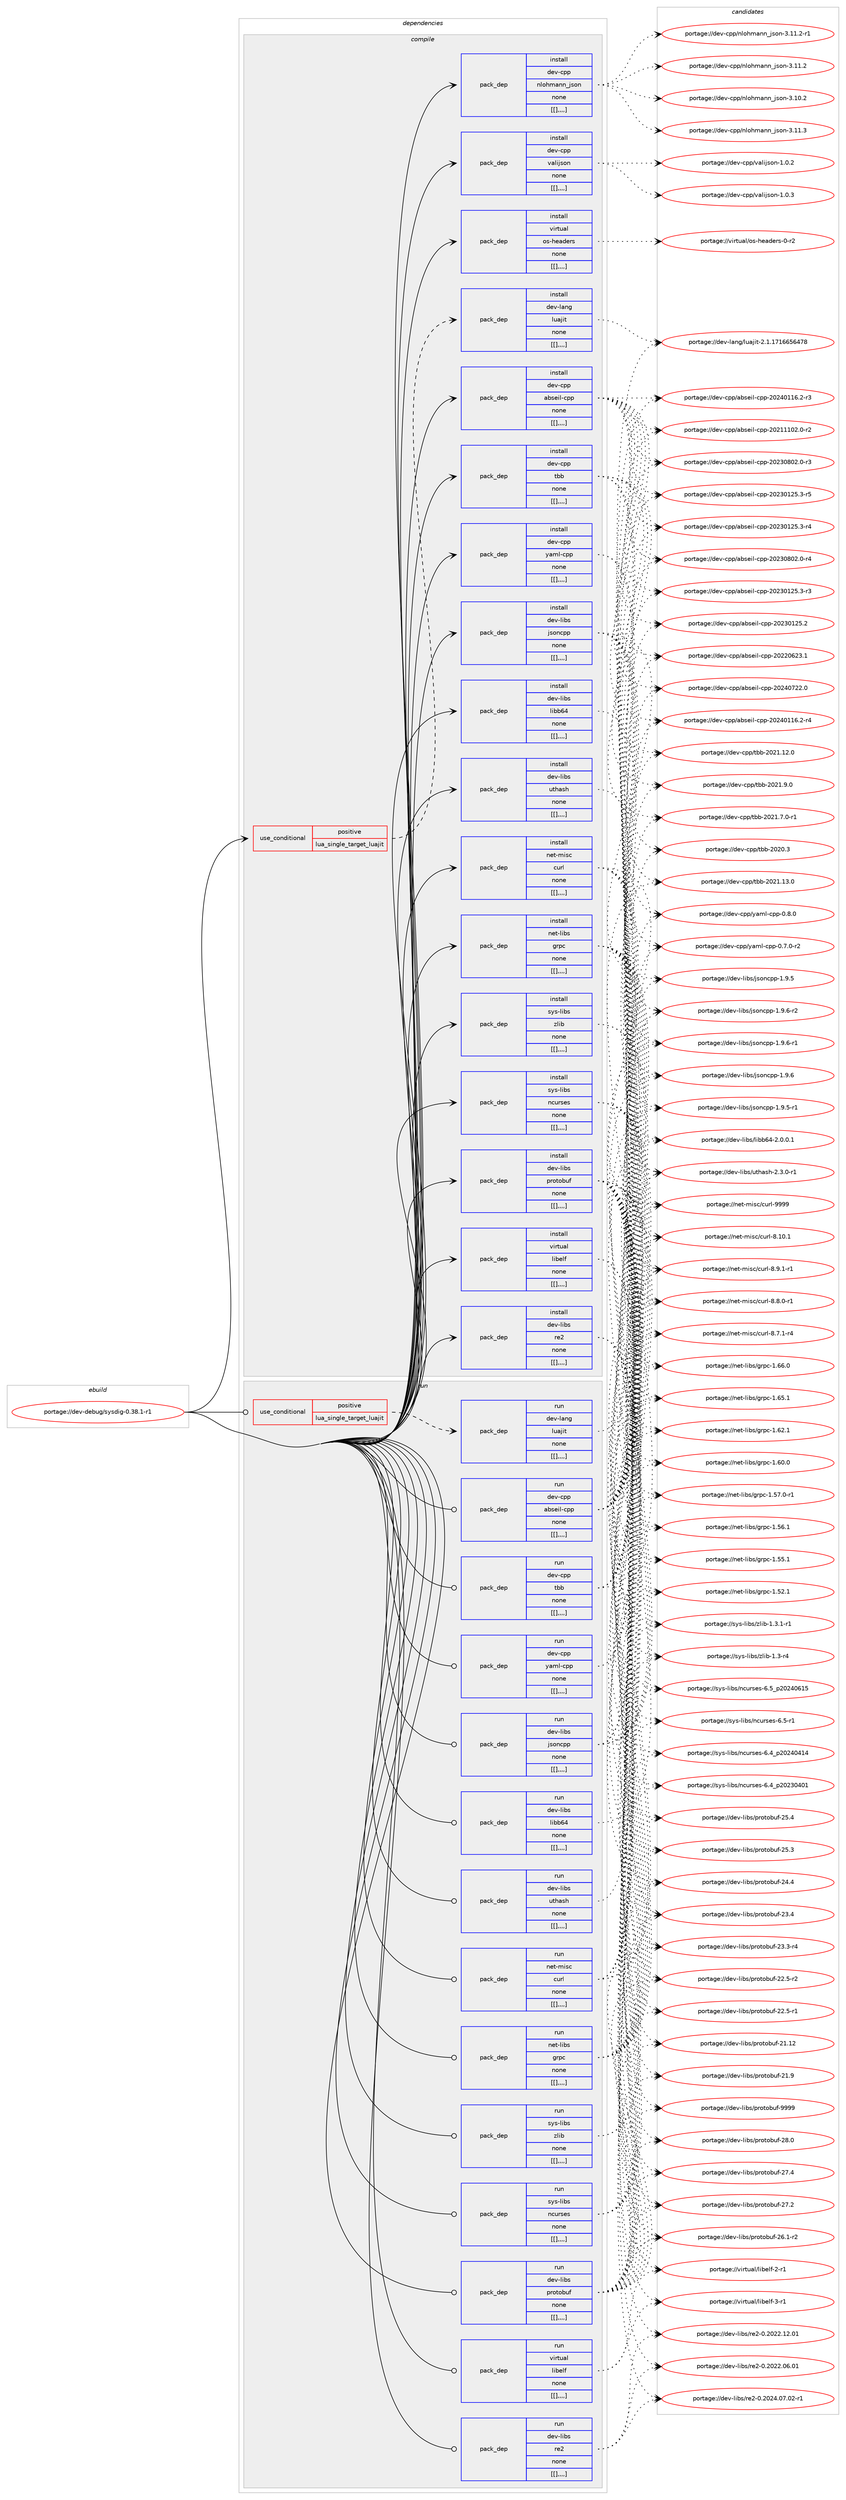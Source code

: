 digraph prolog {

# *************
# Graph options
# *************

newrank=true;
concentrate=true;
compound=true;
graph [rankdir=LR,fontname=Helvetica,fontsize=10,ranksep=1.5];#, ranksep=2.5, nodesep=0.2];
edge  [arrowhead=vee];
node  [fontname=Helvetica,fontsize=10];

# **********
# The ebuild
# **********

subgraph cluster_leftcol {
color=gray;
label=<<i>ebuild</i>>;
id [label="portage://dev-debug/sysdig-0.38.1-r1", color=red, width=4, href="../dev-debug/sysdig-0.38.1-r1.svg"];
}

# ****************
# The dependencies
# ****************

subgraph cluster_midcol {
color=gray;
label=<<i>dependencies</i>>;
subgraph cluster_compile {
fillcolor="#eeeeee";
style=filled;
label=<<i>compile</i>>;
subgraph cond20813 {
dependency76085 [label=<<TABLE BORDER="0" CELLBORDER="1" CELLSPACING="0" CELLPADDING="4"><TR><TD ROWSPAN="3" CELLPADDING="10">use_conditional</TD></TR><TR><TD>positive</TD></TR><TR><TD>lua_single_target_luajit</TD></TR></TABLE>>, shape=none, color=red];
subgraph pack54261 {
dependency76104 [label=<<TABLE BORDER="0" CELLBORDER="1" CELLSPACING="0" CELLPADDING="4" WIDTH="220"><TR><TD ROWSPAN="6" CELLPADDING="30">pack_dep</TD></TR><TR><TD WIDTH="110">install</TD></TR><TR><TD>dev-lang</TD></TR><TR><TD>luajit</TD></TR><TR><TD>none</TD></TR><TR><TD>[[],,,,]</TD></TR></TABLE>>, shape=none, color=blue];
}
dependency76085:e -> dependency76104:w [weight=20,style="dashed",arrowhead="vee"];
}
id:e -> dependency76085:w [weight=20,style="solid",arrowhead="vee"];
subgraph pack54290 {
dependency76146 [label=<<TABLE BORDER="0" CELLBORDER="1" CELLSPACING="0" CELLPADDING="4" WIDTH="220"><TR><TD ROWSPAN="6" CELLPADDING="30">pack_dep</TD></TR><TR><TD WIDTH="110">install</TD></TR><TR><TD>dev-cpp</TD></TR><TR><TD>abseil-cpp</TD></TR><TR><TD>none</TD></TR><TR><TD>[[],,,,]</TD></TR></TABLE>>, shape=none, color=blue];
}
id:e -> dependency76146:w [weight=20,style="solid",arrowhead="vee"];
subgraph pack54305 {
dependency76168 [label=<<TABLE BORDER="0" CELLBORDER="1" CELLSPACING="0" CELLPADDING="4" WIDTH="220"><TR><TD ROWSPAN="6" CELLPADDING="30">pack_dep</TD></TR><TR><TD WIDTH="110">install</TD></TR><TR><TD>dev-cpp</TD></TR><TR><TD>nlohmann_json</TD></TR><TR><TD>none</TD></TR><TR><TD>[[],,,,]</TD></TR></TABLE>>, shape=none, color=blue];
}
id:e -> dependency76168:w [weight=20,style="solid",arrowhead="vee"];
subgraph pack54332 {
dependency76210 [label=<<TABLE BORDER="0" CELLBORDER="1" CELLSPACING="0" CELLPADDING="4" WIDTH="220"><TR><TD ROWSPAN="6" CELLPADDING="30">pack_dep</TD></TR><TR><TD WIDTH="110">install</TD></TR><TR><TD>dev-cpp</TD></TR><TR><TD>tbb</TD></TR><TR><TD>none</TD></TR><TR><TD>[[],,,,]</TD></TR></TABLE>>, shape=none, color=blue];
}
id:e -> dependency76210:w [weight=20,style="solid",arrowhead="vee"];
subgraph pack54334 {
dependency76226 [label=<<TABLE BORDER="0" CELLBORDER="1" CELLSPACING="0" CELLPADDING="4" WIDTH="220"><TR><TD ROWSPAN="6" CELLPADDING="30">pack_dep</TD></TR><TR><TD WIDTH="110">install</TD></TR><TR><TD>dev-cpp</TD></TR><TR><TD>valijson</TD></TR><TR><TD>none</TD></TR><TR><TD>[[],,,,]</TD></TR></TABLE>>, shape=none, color=blue];
}
id:e -> dependency76226:w [weight=20,style="solid",arrowhead="vee"];
subgraph pack54343 {
dependency76263 [label=<<TABLE BORDER="0" CELLBORDER="1" CELLSPACING="0" CELLPADDING="4" WIDTH="220"><TR><TD ROWSPAN="6" CELLPADDING="30">pack_dep</TD></TR><TR><TD WIDTH="110">install</TD></TR><TR><TD>dev-cpp</TD></TR><TR><TD>yaml-cpp</TD></TR><TR><TD>none</TD></TR><TR><TD>[[],,,,]</TD></TR></TABLE>>, shape=none, color=blue];
}
id:e -> dependency76263:w [weight=20,style="solid",arrowhead="vee"];
subgraph pack54392 {
dependency76339 [label=<<TABLE BORDER="0" CELLBORDER="1" CELLSPACING="0" CELLPADDING="4" WIDTH="220"><TR><TD ROWSPAN="6" CELLPADDING="30">pack_dep</TD></TR><TR><TD WIDTH="110">install</TD></TR><TR><TD>dev-libs</TD></TR><TR><TD>jsoncpp</TD></TR><TR><TD>none</TD></TR><TR><TD>[[],,,,]</TD></TR></TABLE>>, shape=none, color=blue];
}
id:e -> dependency76339:w [weight=20,style="solid",arrowhead="vee"];
subgraph pack54447 {
dependency76396 [label=<<TABLE BORDER="0" CELLBORDER="1" CELLSPACING="0" CELLPADDING="4" WIDTH="220"><TR><TD ROWSPAN="6" CELLPADDING="30">pack_dep</TD></TR><TR><TD WIDTH="110">install</TD></TR><TR><TD>dev-libs</TD></TR><TR><TD>libb64</TD></TR><TR><TD>none</TD></TR><TR><TD>[[],,,,]</TD></TR></TABLE>>, shape=none, color=blue];
}
id:e -> dependency76396:w [weight=20,style="solid",arrowhead="vee"];
subgraph pack54474 {
dependency76460 [label=<<TABLE BORDER="0" CELLBORDER="1" CELLSPACING="0" CELLPADDING="4" WIDTH="220"><TR><TD ROWSPAN="6" CELLPADDING="30">pack_dep</TD></TR><TR><TD WIDTH="110">install</TD></TR><TR><TD>dev-libs</TD></TR><TR><TD>protobuf</TD></TR><TR><TD>none</TD></TR><TR><TD>[[],,,,]</TD></TR></TABLE>>, shape=none, color=blue];
}
id:e -> dependency76460:w [weight=20,style="solid",arrowhead="vee"];
subgraph pack54501 {
dependency76507 [label=<<TABLE BORDER="0" CELLBORDER="1" CELLSPACING="0" CELLPADDING="4" WIDTH="220"><TR><TD ROWSPAN="6" CELLPADDING="30">pack_dep</TD></TR><TR><TD WIDTH="110">install</TD></TR><TR><TD>dev-libs</TD></TR><TR><TD>re2</TD></TR><TR><TD>none</TD></TR><TR><TD>[[],,,,]</TD></TR></TABLE>>, shape=none, color=blue];
}
id:e -> dependency76507:w [weight=20,style="solid",arrowhead="vee"];
subgraph pack54521 {
dependency76571 [label=<<TABLE BORDER="0" CELLBORDER="1" CELLSPACING="0" CELLPADDING="4" WIDTH="220"><TR><TD ROWSPAN="6" CELLPADDING="30">pack_dep</TD></TR><TR><TD WIDTH="110">install</TD></TR><TR><TD>dev-libs</TD></TR><TR><TD>uthash</TD></TR><TR><TD>none</TD></TR><TR><TD>[[],,,,]</TD></TR></TABLE>>, shape=none, color=blue];
}
id:e -> dependency76571:w [weight=20,style="solid",arrowhead="vee"];
subgraph pack54556 {
dependency76590 [label=<<TABLE BORDER="0" CELLBORDER="1" CELLSPACING="0" CELLPADDING="4" WIDTH="220"><TR><TD ROWSPAN="6" CELLPADDING="30">pack_dep</TD></TR><TR><TD WIDTH="110">install</TD></TR><TR><TD>net-libs</TD></TR><TR><TD>grpc</TD></TR><TR><TD>none</TD></TR><TR><TD>[[],,,,]</TD></TR></TABLE>>, shape=none, color=blue];
}
id:e -> dependency76590:w [weight=20,style="solid",arrowhead="vee"];
subgraph pack54610 {
dependency76719 [label=<<TABLE BORDER="0" CELLBORDER="1" CELLSPACING="0" CELLPADDING="4" WIDTH="220"><TR><TD ROWSPAN="6" CELLPADDING="30">pack_dep</TD></TR><TR><TD WIDTH="110">install</TD></TR><TR><TD>net-misc</TD></TR><TR><TD>curl</TD></TR><TR><TD>none</TD></TR><TR><TD>[[],,,,]</TD></TR></TABLE>>, shape=none, color=blue];
}
id:e -> dependency76719:w [weight=20,style="solid",arrowhead="vee"];
subgraph pack54657 {
dependency76741 [label=<<TABLE BORDER="0" CELLBORDER="1" CELLSPACING="0" CELLPADDING="4" WIDTH="220"><TR><TD ROWSPAN="6" CELLPADDING="30">pack_dep</TD></TR><TR><TD WIDTH="110">install</TD></TR><TR><TD>sys-libs</TD></TR><TR><TD>ncurses</TD></TR><TR><TD>none</TD></TR><TR><TD>[[],,,,]</TD></TR></TABLE>>, shape=none, color=blue];
}
id:e -> dependency76741:w [weight=20,style="solid",arrowhead="vee"];
subgraph pack54686 {
dependency76763 [label=<<TABLE BORDER="0" CELLBORDER="1" CELLSPACING="0" CELLPADDING="4" WIDTH="220"><TR><TD ROWSPAN="6" CELLPADDING="30">pack_dep</TD></TR><TR><TD WIDTH="110">install</TD></TR><TR><TD>sys-libs</TD></TR><TR><TD>zlib</TD></TR><TR><TD>none</TD></TR><TR><TD>[[],,,,]</TD></TR></TABLE>>, shape=none, color=blue];
}
id:e -> dependency76763:w [weight=20,style="solid",arrowhead="vee"];
subgraph pack54687 {
dependency76782 [label=<<TABLE BORDER="0" CELLBORDER="1" CELLSPACING="0" CELLPADDING="4" WIDTH="220"><TR><TD ROWSPAN="6" CELLPADDING="30">pack_dep</TD></TR><TR><TD WIDTH="110">install</TD></TR><TR><TD>virtual</TD></TR><TR><TD>libelf</TD></TR><TR><TD>none</TD></TR><TR><TD>[[],,,,]</TD></TR></TABLE>>, shape=none, color=blue];
}
id:e -> dependency76782:w [weight=20,style="solid",arrowhead="vee"];
subgraph pack54707 {
dependency76828 [label=<<TABLE BORDER="0" CELLBORDER="1" CELLSPACING="0" CELLPADDING="4" WIDTH="220"><TR><TD ROWSPAN="6" CELLPADDING="30">pack_dep</TD></TR><TR><TD WIDTH="110">install</TD></TR><TR><TD>virtual</TD></TR><TR><TD>os-headers</TD></TR><TR><TD>none</TD></TR><TR><TD>[[],,,,]</TD></TR></TABLE>>, shape=none, color=blue];
}
id:e -> dependency76828:w [weight=20,style="solid",arrowhead="vee"];
}
subgraph cluster_compileandrun {
fillcolor="#eeeeee";
style=filled;
label=<<i>compile and run</i>>;
}
subgraph cluster_run {
fillcolor="#eeeeee";
style=filled;
label=<<i>run</i>>;
subgraph cond21092 {
dependency76887 [label=<<TABLE BORDER="0" CELLBORDER="1" CELLSPACING="0" CELLPADDING="4"><TR><TD ROWSPAN="3" CELLPADDING="10">use_conditional</TD></TR><TR><TD>positive</TD></TR><TR><TD>lua_single_target_luajit</TD></TR></TABLE>>, shape=none, color=red];
subgraph pack54813 {
dependency76947 [label=<<TABLE BORDER="0" CELLBORDER="1" CELLSPACING="0" CELLPADDING="4" WIDTH="220"><TR><TD ROWSPAN="6" CELLPADDING="30">pack_dep</TD></TR><TR><TD WIDTH="110">run</TD></TR><TR><TD>dev-lang</TD></TR><TR><TD>luajit</TD></TR><TR><TD>none</TD></TR><TR><TD>[[],,,,]</TD></TR></TABLE>>, shape=none, color=blue];
}
dependency76887:e -> dependency76947:w [weight=20,style="dashed",arrowhead="vee"];
}
id:e -> dependency76887:w [weight=20,style="solid",arrowhead="odot"];
subgraph pack54827 {
dependency76985 [label=<<TABLE BORDER="0" CELLBORDER="1" CELLSPACING="0" CELLPADDING="4" WIDTH="220"><TR><TD ROWSPAN="6" CELLPADDING="30">pack_dep</TD></TR><TR><TD WIDTH="110">run</TD></TR><TR><TD>dev-cpp</TD></TR><TR><TD>abseil-cpp</TD></TR><TR><TD>none</TD></TR><TR><TD>[[],,,,]</TD></TR></TABLE>>, shape=none, color=blue];
}
id:e -> dependency76985:w [weight=20,style="solid",arrowhead="odot"];
subgraph pack54855 {
dependency76990 [label=<<TABLE BORDER="0" CELLBORDER="1" CELLSPACING="0" CELLPADDING="4" WIDTH="220"><TR><TD ROWSPAN="6" CELLPADDING="30">pack_dep</TD></TR><TR><TD WIDTH="110">run</TD></TR><TR><TD>dev-cpp</TD></TR><TR><TD>tbb</TD></TR><TR><TD>none</TD></TR><TR><TD>[[],,,,]</TD></TR></TABLE>>, shape=none, color=blue];
}
id:e -> dependency76990:w [weight=20,style="solid",arrowhead="odot"];
subgraph pack54860 {
dependency76997 [label=<<TABLE BORDER="0" CELLBORDER="1" CELLSPACING="0" CELLPADDING="4" WIDTH="220"><TR><TD ROWSPAN="6" CELLPADDING="30">pack_dep</TD></TR><TR><TD WIDTH="110">run</TD></TR><TR><TD>dev-cpp</TD></TR><TR><TD>yaml-cpp</TD></TR><TR><TD>none</TD></TR><TR><TD>[[],,,,]</TD></TR></TABLE>>, shape=none, color=blue];
}
id:e -> dependency76997:w [weight=20,style="solid",arrowhead="odot"];
subgraph pack54863 {
dependency77065 [label=<<TABLE BORDER="0" CELLBORDER="1" CELLSPACING="0" CELLPADDING="4" WIDTH="220"><TR><TD ROWSPAN="6" CELLPADDING="30">pack_dep</TD></TR><TR><TD WIDTH="110">run</TD></TR><TR><TD>dev-libs</TD></TR><TR><TD>jsoncpp</TD></TR><TR><TD>none</TD></TR><TR><TD>[[],,,,]</TD></TR></TABLE>>, shape=none, color=blue];
}
id:e -> dependency77065:w [weight=20,style="solid",arrowhead="odot"];
subgraph pack54910 {
dependency77069 [label=<<TABLE BORDER="0" CELLBORDER="1" CELLSPACING="0" CELLPADDING="4" WIDTH="220"><TR><TD ROWSPAN="6" CELLPADDING="30">pack_dep</TD></TR><TR><TD WIDTH="110">run</TD></TR><TR><TD>dev-libs</TD></TR><TR><TD>libb64</TD></TR><TR><TD>none</TD></TR><TR><TD>[[],,,,]</TD></TR></TABLE>>, shape=none, color=blue];
}
id:e -> dependency77069:w [weight=20,style="solid",arrowhead="odot"];
subgraph pack54924 {
dependency77100 [label=<<TABLE BORDER="0" CELLBORDER="1" CELLSPACING="0" CELLPADDING="4" WIDTH="220"><TR><TD ROWSPAN="6" CELLPADDING="30">pack_dep</TD></TR><TR><TD WIDTH="110">run</TD></TR><TR><TD>dev-libs</TD></TR><TR><TD>protobuf</TD></TR><TR><TD>none</TD></TR><TR><TD>[[],,,,]</TD></TR></TABLE>>, shape=none, color=blue];
}
id:e -> dependency77100:w [weight=20,style="solid",arrowhead="odot"];
subgraph pack54935 {
dependency77134 [label=<<TABLE BORDER="0" CELLBORDER="1" CELLSPACING="0" CELLPADDING="4" WIDTH="220"><TR><TD ROWSPAN="6" CELLPADDING="30">pack_dep</TD></TR><TR><TD WIDTH="110">run</TD></TR><TR><TD>dev-libs</TD></TR><TR><TD>re2</TD></TR><TR><TD>none</TD></TR><TR><TD>[[],,,,]</TD></TR></TABLE>>, shape=none, color=blue];
}
id:e -> dependency77134:w [weight=20,style="solid",arrowhead="odot"];
subgraph pack54962 {
dependency77138 [label=<<TABLE BORDER="0" CELLBORDER="1" CELLSPACING="0" CELLPADDING="4" WIDTH="220"><TR><TD ROWSPAN="6" CELLPADDING="30">pack_dep</TD></TR><TR><TD WIDTH="110">run</TD></TR><TR><TD>dev-libs</TD></TR><TR><TD>uthash</TD></TR><TR><TD>none</TD></TR><TR><TD>[[],,,,]</TD></TR></TABLE>>, shape=none, color=blue];
}
id:e -> dependency77138:w [weight=20,style="solid",arrowhead="odot"];
subgraph pack55026 {
dependency77246 [label=<<TABLE BORDER="0" CELLBORDER="1" CELLSPACING="0" CELLPADDING="4" WIDTH="220"><TR><TD ROWSPAN="6" CELLPADDING="30">pack_dep</TD></TR><TR><TD WIDTH="110">run</TD></TR><TR><TD>net-libs</TD></TR><TR><TD>grpc</TD></TR><TR><TD>none</TD></TR><TR><TD>[[],,,,]</TD></TR></TABLE>>, shape=none, color=blue];
}
id:e -> dependency77246:w [weight=20,style="solid",arrowhead="odot"];
subgraph pack55046 {
dependency77260 [label=<<TABLE BORDER="0" CELLBORDER="1" CELLSPACING="0" CELLPADDING="4" WIDTH="220"><TR><TD ROWSPAN="6" CELLPADDING="30">pack_dep</TD></TR><TR><TD WIDTH="110">run</TD></TR><TR><TD>net-misc</TD></TR><TR><TD>curl</TD></TR><TR><TD>none</TD></TR><TR><TD>[[],,,,]</TD></TR></TABLE>>, shape=none, color=blue];
}
id:e -> dependency77260:w [weight=20,style="solid",arrowhead="odot"];
subgraph pack55079 {
dependency77305 [label=<<TABLE BORDER="0" CELLBORDER="1" CELLSPACING="0" CELLPADDING="4" WIDTH="220"><TR><TD ROWSPAN="6" CELLPADDING="30">pack_dep</TD></TR><TR><TD WIDTH="110">run</TD></TR><TR><TD>sys-libs</TD></TR><TR><TD>ncurses</TD></TR><TR><TD>none</TD></TR><TR><TD>[[],,,,]</TD></TR></TABLE>>, shape=none, color=blue];
}
id:e -> dependency77305:w [weight=20,style="solid",arrowhead="odot"];
subgraph pack55103 {
dependency77309 [label=<<TABLE BORDER="0" CELLBORDER="1" CELLSPACING="0" CELLPADDING="4" WIDTH="220"><TR><TD ROWSPAN="6" CELLPADDING="30">pack_dep</TD></TR><TR><TD WIDTH="110">run</TD></TR><TR><TD>sys-libs</TD></TR><TR><TD>zlib</TD></TR><TR><TD>none</TD></TR><TR><TD>[[],,,,]</TD></TR></TABLE>>, shape=none, color=blue];
}
id:e -> dependency77309:w [weight=20,style="solid",arrowhead="odot"];
subgraph pack55106 {
dependency77335 [label=<<TABLE BORDER="0" CELLBORDER="1" CELLSPACING="0" CELLPADDING="4" WIDTH="220"><TR><TD ROWSPAN="6" CELLPADDING="30">pack_dep</TD></TR><TR><TD WIDTH="110">run</TD></TR><TR><TD>virtual</TD></TR><TR><TD>libelf</TD></TR><TR><TD>none</TD></TR><TR><TD>[[],,,,]</TD></TR></TABLE>>, shape=none, color=blue];
}
id:e -> dependency77335:w [weight=20,style="solid",arrowhead="odot"];
}
}

# **************
# The candidates
# **************

subgraph cluster_choices {
rank=same;
color=gray;
label=<<i>candidates</i>>;

subgraph choice53559 {
color=black;
nodesep=1;
choice10010111845108971101034710811797106105116455046494649554954545354525556 [label="portage://dev-lang/luajit-2.1.1716656478", color=red, width=4,href="../dev-lang/luajit-2.1.1716656478.svg"];
dependency76104:e -> choice10010111845108971101034710811797106105116455046494649554954545354525556:w [style=dotted,weight="100"];
}
subgraph choice53576 {
color=black;
nodesep=1;
choice100101118459911211247979811510110510845991121124550485052485550504648 [label="portage://dev-cpp/abseil-cpp-20240722.0", color=red, width=4,href="../dev-cpp/abseil-cpp-20240722.0.svg"];
choice1001011184599112112479798115101105108459911211245504850524849495446504511452 [label="portage://dev-cpp/abseil-cpp-20240116.2-r4", color=red, width=4,href="../dev-cpp/abseil-cpp-20240116.2-r4.svg"];
choice1001011184599112112479798115101105108459911211245504850524849495446504511451 [label="portage://dev-cpp/abseil-cpp-20240116.2-r3", color=red, width=4,href="../dev-cpp/abseil-cpp-20240116.2-r3.svg"];
choice1001011184599112112479798115101105108459911211245504850514856485046484511452 [label="portage://dev-cpp/abseil-cpp-20230802.0-r4", color=red, width=4,href="../dev-cpp/abseil-cpp-20230802.0-r4.svg"];
choice1001011184599112112479798115101105108459911211245504850514856485046484511451 [label="portage://dev-cpp/abseil-cpp-20230802.0-r3", color=red, width=4,href="../dev-cpp/abseil-cpp-20230802.0-r3.svg"];
choice1001011184599112112479798115101105108459911211245504850514849505346514511453 [label="portage://dev-cpp/abseil-cpp-20230125.3-r5", color=red, width=4,href="../dev-cpp/abseil-cpp-20230125.3-r5.svg"];
choice1001011184599112112479798115101105108459911211245504850514849505346514511452 [label="portage://dev-cpp/abseil-cpp-20230125.3-r4", color=red, width=4,href="../dev-cpp/abseil-cpp-20230125.3-r4.svg"];
choice1001011184599112112479798115101105108459911211245504850514849505346514511451 [label="portage://dev-cpp/abseil-cpp-20230125.3-r3", color=red, width=4,href="../dev-cpp/abseil-cpp-20230125.3-r3.svg"];
choice100101118459911211247979811510110510845991121124550485051484950534650 [label="portage://dev-cpp/abseil-cpp-20230125.2", color=red, width=4,href="../dev-cpp/abseil-cpp-20230125.2.svg"];
choice100101118459911211247979811510110510845991121124550485050485450514649 [label="portage://dev-cpp/abseil-cpp-20220623.1", color=red, width=4,href="../dev-cpp/abseil-cpp-20220623.1.svg"];
choice1001011184599112112479798115101105108459911211245504850494949485046484511450 [label="portage://dev-cpp/abseil-cpp-20211102.0-r2", color=red, width=4,href="../dev-cpp/abseil-cpp-20211102.0-r2.svg"];
dependency76146:e -> choice100101118459911211247979811510110510845991121124550485052485550504648:w [style=dotted,weight="100"];
dependency76146:e -> choice1001011184599112112479798115101105108459911211245504850524849495446504511452:w [style=dotted,weight="100"];
dependency76146:e -> choice1001011184599112112479798115101105108459911211245504850524849495446504511451:w [style=dotted,weight="100"];
dependency76146:e -> choice1001011184599112112479798115101105108459911211245504850514856485046484511452:w [style=dotted,weight="100"];
dependency76146:e -> choice1001011184599112112479798115101105108459911211245504850514856485046484511451:w [style=dotted,weight="100"];
dependency76146:e -> choice1001011184599112112479798115101105108459911211245504850514849505346514511453:w [style=dotted,weight="100"];
dependency76146:e -> choice1001011184599112112479798115101105108459911211245504850514849505346514511452:w [style=dotted,weight="100"];
dependency76146:e -> choice1001011184599112112479798115101105108459911211245504850514849505346514511451:w [style=dotted,weight="100"];
dependency76146:e -> choice100101118459911211247979811510110510845991121124550485051484950534650:w [style=dotted,weight="100"];
dependency76146:e -> choice100101118459911211247979811510110510845991121124550485050485450514649:w [style=dotted,weight="100"];
dependency76146:e -> choice1001011184599112112479798115101105108459911211245504850494949485046484511450:w [style=dotted,weight="100"];
}
subgraph choice53591 {
color=black;
nodesep=1;
choice100101118459911211247110108111104109971101109510611511111045514649494651 [label="portage://dev-cpp/nlohmann_json-3.11.3", color=red, width=4,href="../dev-cpp/nlohmann_json-3.11.3.svg"];
choice1001011184599112112471101081111041099711011095106115111110455146494946504511449 [label="portage://dev-cpp/nlohmann_json-3.11.2-r1", color=red, width=4,href="../dev-cpp/nlohmann_json-3.11.2-r1.svg"];
choice100101118459911211247110108111104109971101109510611511111045514649494650 [label="portage://dev-cpp/nlohmann_json-3.11.2", color=red, width=4,href="../dev-cpp/nlohmann_json-3.11.2.svg"];
choice100101118459911211247110108111104109971101109510611511111045514649484650 [label="portage://dev-cpp/nlohmann_json-3.10.2", color=red, width=4,href="../dev-cpp/nlohmann_json-3.10.2.svg"];
dependency76168:e -> choice100101118459911211247110108111104109971101109510611511111045514649494651:w [style=dotted,weight="100"];
dependency76168:e -> choice1001011184599112112471101081111041099711011095106115111110455146494946504511449:w [style=dotted,weight="100"];
dependency76168:e -> choice100101118459911211247110108111104109971101109510611511111045514649494650:w [style=dotted,weight="100"];
dependency76168:e -> choice100101118459911211247110108111104109971101109510611511111045514649484650:w [style=dotted,weight="100"];
}
subgraph choice53617 {
color=black;
nodesep=1;
choice100101118459911211247116989845504850494649514648 [label="portage://dev-cpp/tbb-2021.13.0", color=red, width=4,href="../dev-cpp/tbb-2021.13.0.svg"];
choice100101118459911211247116989845504850494649504648 [label="portage://dev-cpp/tbb-2021.12.0", color=red, width=4,href="../dev-cpp/tbb-2021.12.0.svg"];
choice1001011184599112112471169898455048504946574648 [label="portage://dev-cpp/tbb-2021.9.0", color=red, width=4,href="../dev-cpp/tbb-2021.9.0.svg"];
choice10010111845991121124711698984550485049465546484511449 [label="portage://dev-cpp/tbb-2021.7.0-r1", color=red, width=4,href="../dev-cpp/tbb-2021.7.0-r1.svg"];
choice100101118459911211247116989845504850484651 [label="portage://dev-cpp/tbb-2020.3", color=red, width=4,href="../dev-cpp/tbb-2020.3.svg"];
dependency76210:e -> choice100101118459911211247116989845504850494649514648:w [style=dotted,weight="100"];
dependency76210:e -> choice100101118459911211247116989845504850494649504648:w [style=dotted,weight="100"];
dependency76210:e -> choice1001011184599112112471169898455048504946574648:w [style=dotted,weight="100"];
dependency76210:e -> choice10010111845991121124711698984550485049465546484511449:w [style=dotted,weight="100"];
dependency76210:e -> choice100101118459911211247116989845504850484651:w [style=dotted,weight="100"];
}
subgraph choice53650 {
color=black;
nodesep=1;
choice10010111845991121124711897108105106115111110454946484651 [label="portage://dev-cpp/valijson-1.0.3", color=red, width=4,href="../dev-cpp/valijson-1.0.3.svg"];
choice10010111845991121124711897108105106115111110454946484650 [label="portage://dev-cpp/valijson-1.0.2", color=red, width=4,href="../dev-cpp/valijson-1.0.2.svg"];
dependency76226:e -> choice10010111845991121124711897108105106115111110454946484651:w [style=dotted,weight="100"];
dependency76226:e -> choice10010111845991121124711897108105106115111110454946484650:w [style=dotted,weight="100"];
}
subgraph choice53728 {
color=black;
nodesep=1;
choice100101118459911211247121971091084599112112454846564648 [label="portage://dev-cpp/yaml-cpp-0.8.0", color=red, width=4,href="../dev-cpp/yaml-cpp-0.8.0.svg"];
choice1001011184599112112471219710910845991121124548465546484511450 [label="portage://dev-cpp/yaml-cpp-0.7.0-r2", color=red, width=4,href="../dev-cpp/yaml-cpp-0.7.0-r2.svg"];
dependency76263:e -> choice100101118459911211247121971091084599112112454846564648:w [style=dotted,weight="100"];
dependency76263:e -> choice1001011184599112112471219710910845991121124548465546484511450:w [style=dotted,weight="100"];
}
subgraph choice53731 {
color=black;
nodesep=1;
choice100101118451081059811547106115111110991121124549465746544511450 [label="portage://dev-libs/jsoncpp-1.9.6-r2", color=red, width=4,href="../dev-libs/jsoncpp-1.9.6-r2.svg"];
choice100101118451081059811547106115111110991121124549465746544511449 [label="portage://dev-libs/jsoncpp-1.9.6-r1", color=red, width=4,href="../dev-libs/jsoncpp-1.9.6-r1.svg"];
choice10010111845108105981154710611511111099112112454946574654 [label="portage://dev-libs/jsoncpp-1.9.6", color=red, width=4,href="../dev-libs/jsoncpp-1.9.6.svg"];
choice100101118451081059811547106115111110991121124549465746534511449 [label="portage://dev-libs/jsoncpp-1.9.5-r1", color=red, width=4,href="../dev-libs/jsoncpp-1.9.5-r1.svg"];
choice10010111845108105981154710611511111099112112454946574653 [label="portage://dev-libs/jsoncpp-1.9.5", color=red, width=4,href="../dev-libs/jsoncpp-1.9.5.svg"];
dependency76339:e -> choice100101118451081059811547106115111110991121124549465746544511450:w [style=dotted,weight="100"];
dependency76339:e -> choice100101118451081059811547106115111110991121124549465746544511449:w [style=dotted,weight="100"];
dependency76339:e -> choice10010111845108105981154710611511111099112112454946574654:w [style=dotted,weight="100"];
dependency76339:e -> choice100101118451081059811547106115111110991121124549465746534511449:w [style=dotted,weight="100"];
dependency76339:e -> choice10010111845108105981154710611511111099112112454946574653:w [style=dotted,weight="100"];
}
subgraph choice53763 {
color=black;
nodesep=1;
choice100101118451081059811547108105989854524550464846484649 [label="portage://dev-libs/libb64-2.0.0.1", color=red, width=4,href="../dev-libs/libb64-2.0.0.1.svg"];
dependency76396:e -> choice100101118451081059811547108105989854524550464846484649:w [style=dotted,weight="100"];
}
subgraph choice53830 {
color=black;
nodesep=1;
choice100101118451081059811547112114111116111981171024557575757 [label="portage://dev-libs/protobuf-9999", color=red, width=4,href="../dev-libs/protobuf-9999.svg"];
choice100101118451081059811547112114111116111981171024550564648 [label="portage://dev-libs/protobuf-28.0", color=red, width=4,href="../dev-libs/protobuf-28.0.svg"];
choice100101118451081059811547112114111116111981171024550554652 [label="portage://dev-libs/protobuf-27.4", color=red, width=4,href="../dev-libs/protobuf-27.4.svg"];
choice100101118451081059811547112114111116111981171024550554650 [label="portage://dev-libs/protobuf-27.2", color=red, width=4,href="../dev-libs/protobuf-27.2.svg"];
choice1001011184510810598115471121141111161119811710245505446494511450 [label="portage://dev-libs/protobuf-26.1-r2", color=red, width=4,href="../dev-libs/protobuf-26.1-r2.svg"];
choice100101118451081059811547112114111116111981171024550534652 [label="portage://dev-libs/protobuf-25.4", color=red, width=4,href="../dev-libs/protobuf-25.4.svg"];
choice100101118451081059811547112114111116111981171024550534651 [label="portage://dev-libs/protobuf-25.3", color=red, width=4,href="../dev-libs/protobuf-25.3.svg"];
choice100101118451081059811547112114111116111981171024550524652 [label="portage://dev-libs/protobuf-24.4", color=red, width=4,href="../dev-libs/protobuf-24.4.svg"];
choice100101118451081059811547112114111116111981171024550514652 [label="portage://dev-libs/protobuf-23.4", color=red, width=4,href="../dev-libs/protobuf-23.4.svg"];
choice1001011184510810598115471121141111161119811710245505146514511452 [label="portage://dev-libs/protobuf-23.3-r4", color=red, width=4,href="../dev-libs/protobuf-23.3-r4.svg"];
choice1001011184510810598115471121141111161119811710245505046534511450 [label="portage://dev-libs/protobuf-22.5-r2", color=red, width=4,href="../dev-libs/protobuf-22.5-r2.svg"];
choice1001011184510810598115471121141111161119811710245505046534511449 [label="portage://dev-libs/protobuf-22.5-r1", color=red, width=4,href="../dev-libs/protobuf-22.5-r1.svg"];
choice10010111845108105981154711211411111611198117102455049464950 [label="portage://dev-libs/protobuf-21.12", color=red, width=4,href="../dev-libs/protobuf-21.12.svg"];
choice100101118451081059811547112114111116111981171024550494657 [label="portage://dev-libs/protobuf-21.9", color=red, width=4,href="../dev-libs/protobuf-21.9.svg"];
dependency76460:e -> choice100101118451081059811547112114111116111981171024557575757:w [style=dotted,weight="100"];
dependency76460:e -> choice100101118451081059811547112114111116111981171024550564648:w [style=dotted,weight="100"];
dependency76460:e -> choice100101118451081059811547112114111116111981171024550554652:w [style=dotted,weight="100"];
dependency76460:e -> choice100101118451081059811547112114111116111981171024550554650:w [style=dotted,weight="100"];
dependency76460:e -> choice1001011184510810598115471121141111161119811710245505446494511450:w [style=dotted,weight="100"];
dependency76460:e -> choice100101118451081059811547112114111116111981171024550534652:w [style=dotted,weight="100"];
dependency76460:e -> choice100101118451081059811547112114111116111981171024550534651:w [style=dotted,weight="100"];
dependency76460:e -> choice100101118451081059811547112114111116111981171024550524652:w [style=dotted,weight="100"];
dependency76460:e -> choice100101118451081059811547112114111116111981171024550514652:w [style=dotted,weight="100"];
dependency76460:e -> choice1001011184510810598115471121141111161119811710245505146514511452:w [style=dotted,weight="100"];
dependency76460:e -> choice1001011184510810598115471121141111161119811710245505046534511450:w [style=dotted,weight="100"];
dependency76460:e -> choice1001011184510810598115471121141111161119811710245505046534511449:w [style=dotted,weight="100"];
dependency76460:e -> choice10010111845108105981154711211411111611198117102455049464950:w [style=dotted,weight="100"];
dependency76460:e -> choice100101118451081059811547112114111116111981171024550494657:w [style=dotted,weight="100"];
}
subgraph choice53849 {
color=black;
nodesep=1;
choice10010111845108105981154711410150454846504850524648554648504511449 [label="portage://dev-libs/re2-0.2024.07.02-r1", color=red, width=4,href="../dev-libs/re2-0.2024.07.02-r1.svg"];
choice1001011184510810598115471141015045484650485050464950464849 [label="portage://dev-libs/re2-0.2022.12.01", color=red, width=4,href="../dev-libs/re2-0.2022.12.01.svg"];
choice1001011184510810598115471141015045484650485050464854464849 [label="portage://dev-libs/re2-0.2022.06.01", color=red, width=4,href="../dev-libs/re2-0.2022.06.01.svg"];
dependency76507:e -> choice10010111845108105981154711410150454846504850524648554648504511449:w [style=dotted,weight="100"];
dependency76507:e -> choice1001011184510810598115471141015045484650485050464950464849:w [style=dotted,weight="100"];
dependency76507:e -> choice1001011184510810598115471141015045484650485050464854464849:w [style=dotted,weight="100"];
}
subgraph choice53861 {
color=black;
nodesep=1;
choice100101118451081059811547117116104971151044550465146484511449 [label="portage://dev-libs/uthash-2.3.0-r1", color=red, width=4,href="../dev-libs/uthash-2.3.0-r1.svg"];
dependency76571:e -> choice100101118451081059811547117116104971151044550465146484511449:w [style=dotted,weight="100"];
}
subgraph choice53865 {
color=black;
nodesep=1;
choice1101011164510810598115471031141129945494654544648 [label="portage://net-libs/grpc-1.66.0", color=red, width=4,href="../net-libs/grpc-1.66.0.svg"];
choice1101011164510810598115471031141129945494654534649 [label="portage://net-libs/grpc-1.65.1", color=red, width=4,href="../net-libs/grpc-1.65.1.svg"];
choice1101011164510810598115471031141129945494654504649 [label="portage://net-libs/grpc-1.62.1", color=red, width=4,href="../net-libs/grpc-1.62.1.svg"];
choice1101011164510810598115471031141129945494654484648 [label="portage://net-libs/grpc-1.60.0", color=red, width=4,href="../net-libs/grpc-1.60.0.svg"];
choice11010111645108105981154710311411299454946535546484511449 [label="portage://net-libs/grpc-1.57.0-r1", color=red, width=4,href="../net-libs/grpc-1.57.0-r1.svg"];
choice1101011164510810598115471031141129945494653544649 [label="portage://net-libs/grpc-1.56.1", color=red, width=4,href="../net-libs/grpc-1.56.1.svg"];
choice1101011164510810598115471031141129945494653534649 [label="portage://net-libs/grpc-1.55.1", color=red, width=4,href="../net-libs/grpc-1.55.1.svg"];
choice1101011164510810598115471031141129945494653504649 [label="portage://net-libs/grpc-1.52.1", color=red, width=4,href="../net-libs/grpc-1.52.1.svg"];
dependency76590:e -> choice1101011164510810598115471031141129945494654544648:w [style=dotted,weight="100"];
dependency76590:e -> choice1101011164510810598115471031141129945494654534649:w [style=dotted,weight="100"];
dependency76590:e -> choice1101011164510810598115471031141129945494654504649:w [style=dotted,weight="100"];
dependency76590:e -> choice1101011164510810598115471031141129945494654484648:w [style=dotted,weight="100"];
dependency76590:e -> choice11010111645108105981154710311411299454946535546484511449:w [style=dotted,weight="100"];
dependency76590:e -> choice1101011164510810598115471031141129945494653544649:w [style=dotted,weight="100"];
dependency76590:e -> choice1101011164510810598115471031141129945494653534649:w [style=dotted,weight="100"];
dependency76590:e -> choice1101011164510810598115471031141129945494653504649:w [style=dotted,weight="100"];
}
subgraph choice53905 {
color=black;
nodesep=1;
choice110101116451091051159947991171141084557575757 [label="portage://net-misc/curl-9999", color=red, width=4,href="../net-misc/curl-9999.svg"];
choice1101011164510910511599479911711410845564649484649 [label="portage://net-misc/curl-8.10.1", color=red, width=4,href="../net-misc/curl-8.10.1.svg"];
choice110101116451091051159947991171141084556465746494511449 [label="portage://net-misc/curl-8.9.1-r1", color=red, width=4,href="../net-misc/curl-8.9.1-r1.svg"];
choice110101116451091051159947991171141084556465646484511449 [label="portage://net-misc/curl-8.8.0-r1", color=red, width=4,href="../net-misc/curl-8.8.0-r1.svg"];
choice110101116451091051159947991171141084556465546494511452 [label="portage://net-misc/curl-8.7.1-r4", color=red, width=4,href="../net-misc/curl-8.7.1-r4.svg"];
dependency76719:e -> choice110101116451091051159947991171141084557575757:w [style=dotted,weight="100"];
dependency76719:e -> choice1101011164510910511599479911711410845564649484649:w [style=dotted,weight="100"];
dependency76719:e -> choice110101116451091051159947991171141084556465746494511449:w [style=dotted,weight="100"];
dependency76719:e -> choice110101116451091051159947991171141084556465646484511449:w [style=dotted,weight="100"];
dependency76719:e -> choice110101116451091051159947991171141084556465546494511452:w [style=dotted,weight="100"];
}
subgraph choice53945 {
color=black;
nodesep=1;
choice1151211154510810598115471109911711411510111545544653951125048505248544953 [label="portage://sys-libs/ncurses-6.5_p20240615", color=red, width=4,href="../sys-libs/ncurses-6.5_p20240615.svg"];
choice11512111545108105981154711099117114115101115455446534511449 [label="portage://sys-libs/ncurses-6.5-r1", color=red, width=4,href="../sys-libs/ncurses-6.5-r1.svg"];
choice1151211154510810598115471109911711411510111545544652951125048505248524952 [label="portage://sys-libs/ncurses-6.4_p20240414", color=red, width=4,href="../sys-libs/ncurses-6.4_p20240414.svg"];
choice1151211154510810598115471109911711411510111545544652951125048505148524849 [label="portage://sys-libs/ncurses-6.4_p20230401", color=red, width=4,href="../sys-libs/ncurses-6.4_p20230401.svg"];
dependency76741:e -> choice1151211154510810598115471109911711411510111545544653951125048505248544953:w [style=dotted,weight="100"];
dependency76741:e -> choice11512111545108105981154711099117114115101115455446534511449:w [style=dotted,weight="100"];
dependency76741:e -> choice1151211154510810598115471109911711411510111545544652951125048505248524952:w [style=dotted,weight="100"];
dependency76741:e -> choice1151211154510810598115471109911711411510111545544652951125048505148524849:w [style=dotted,weight="100"];
}
subgraph choice54015 {
color=black;
nodesep=1;
choice115121115451081059811547122108105984549465146494511449 [label="portage://sys-libs/zlib-1.3.1-r1", color=red, width=4,href="../sys-libs/zlib-1.3.1-r1.svg"];
choice11512111545108105981154712210810598454946514511452 [label="portage://sys-libs/zlib-1.3-r4", color=red, width=4,href="../sys-libs/zlib-1.3-r4.svg"];
dependency76763:e -> choice115121115451081059811547122108105984549465146494511449:w [style=dotted,weight="100"];
dependency76763:e -> choice11512111545108105981154712210810598454946514511452:w [style=dotted,weight="100"];
}
subgraph choice54017 {
color=black;
nodesep=1;
choice11810511411611797108471081059810110810245514511449 [label="portage://virtual/libelf-3-r1", color=red, width=4,href="../virtual/libelf-3-r1.svg"];
choice11810511411611797108471081059810110810245504511449 [label="portage://virtual/libelf-2-r1", color=red, width=4,href="../virtual/libelf-2-r1.svg"];
dependency76782:e -> choice11810511411611797108471081059810110810245514511449:w [style=dotted,weight="100"];
dependency76782:e -> choice11810511411611797108471081059810110810245504511449:w [style=dotted,weight="100"];
}
subgraph choice54091 {
color=black;
nodesep=1;
choice1181051141161179710847111115451041019710010111411545484511450 [label="portage://virtual/os-headers-0-r2", color=red, width=4,href="../virtual/os-headers-0-r2.svg"];
dependency76828:e -> choice1181051141161179710847111115451041019710010111411545484511450:w [style=dotted,weight="100"];
}
subgraph choice54093 {
color=black;
nodesep=1;
choice10010111845108971101034710811797106105116455046494649554954545354525556 [label="portage://dev-lang/luajit-2.1.1716656478", color=red, width=4,href="../dev-lang/luajit-2.1.1716656478.svg"];
dependency76947:e -> choice10010111845108971101034710811797106105116455046494649554954545354525556:w [style=dotted,weight="100"];
}
subgraph choice54104 {
color=black;
nodesep=1;
choice100101118459911211247979811510110510845991121124550485052485550504648 [label="portage://dev-cpp/abseil-cpp-20240722.0", color=red, width=4,href="../dev-cpp/abseil-cpp-20240722.0.svg"];
choice1001011184599112112479798115101105108459911211245504850524849495446504511452 [label="portage://dev-cpp/abseil-cpp-20240116.2-r4", color=red, width=4,href="../dev-cpp/abseil-cpp-20240116.2-r4.svg"];
choice1001011184599112112479798115101105108459911211245504850524849495446504511451 [label="portage://dev-cpp/abseil-cpp-20240116.2-r3", color=red, width=4,href="../dev-cpp/abseil-cpp-20240116.2-r3.svg"];
choice1001011184599112112479798115101105108459911211245504850514856485046484511452 [label="portage://dev-cpp/abseil-cpp-20230802.0-r4", color=red, width=4,href="../dev-cpp/abseil-cpp-20230802.0-r4.svg"];
choice1001011184599112112479798115101105108459911211245504850514856485046484511451 [label="portage://dev-cpp/abseil-cpp-20230802.0-r3", color=red, width=4,href="../dev-cpp/abseil-cpp-20230802.0-r3.svg"];
choice1001011184599112112479798115101105108459911211245504850514849505346514511453 [label="portage://dev-cpp/abseil-cpp-20230125.3-r5", color=red, width=4,href="../dev-cpp/abseil-cpp-20230125.3-r5.svg"];
choice1001011184599112112479798115101105108459911211245504850514849505346514511452 [label="portage://dev-cpp/abseil-cpp-20230125.3-r4", color=red, width=4,href="../dev-cpp/abseil-cpp-20230125.3-r4.svg"];
choice1001011184599112112479798115101105108459911211245504850514849505346514511451 [label="portage://dev-cpp/abseil-cpp-20230125.3-r3", color=red, width=4,href="../dev-cpp/abseil-cpp-20230125.3-r3.svg"];
choice100101118459911211247979811510110510845991121124550485051484950534650 [label="portage://dev-cpp/abseil-cpp-20230125.2", color=red, width=4,href="../dev-cpp/abseil-cpp-20230125.2.svg"];
choice100101118459911211247979811510110510845991121124550485050485450514649 [label="portage://dev-cpp/abseil-cpp-20220623.1", color=red, width=4,href="../dev-cpp/abseil-cpp-20220623.1.svg"];
choice1001011184599112112479798115101105108459911211245504850494949485046484511450 [label="portage://dev-cpp/abseil-cpp-20211102.0-r2", color=red, width=4,href="../dev-cpp/abseil-cpp-20211102.0-r2.svg"];
dependency76985:e -> choice100101118459911211247979811510110510845991121124550485052485550504648:w [style=dotted,weight="100"];
dependency76985:e -> choice1001011184599112112479798115101105108459911211245504850524849495446504511452:w [style=dotted,weight="100"];
dependency76985:e -> choice1001011184599112112479798115101105108459911211245504850524849495446504511451:w [style=dotted,weight="100"];
dependency76985:e -> choice1001011184599112112479798115101105108459911211245504850514856485046484511452:w [style=dotted,weight="100"];
dependency76985:e -> choice1001011184599112112479798115101105108459911211245504850514856485046484511451:w [style=dotted,weight="100"];
dependency76985:e -> choice1001011184599112112479798115101105108459911211245504850514849505346514511453:w [style=dotted,weight="100"];
dependency76985:e -> choice1001011184599112112479798115101105108459911211245504850514849505346514511452:w [style=dotted,weight="100"];
dependency76985:e -> choice1001011184599112112479798115101105108459911211245504850514849505346514511451:w [style=dotted,weight="100"];
dependency76985:e -> choice100101118459911211247979811510110510845991121124550485051484950534650:w [style=dotted,weight="100"];
dependency76985:e -> choice100101118459911211247979811510110510845991121124550485050485450514649:w [style=dotted,weight="100"];
dependency76985:e -> choice1001011184599112112479798115101105108459911211245504850494949485046484511450:w [style=dotted,weight="100"];
}
subgraph choice54117 {
color=black;
nodesep=1;
choice100101118459911211247116989845504850494649514648 [label="portage://dev-cpp/tbb-2021.13.0", color=red, width=4,href="../dev-cpp/tbb-2021.13.0.svg"];
choice100101118459911211247116989845504850494649504648 [label="portage://dev-cpp/tbb-2021.12.0", color=red, width=4,href="../dev-cpp/tbb-2021.12.0.svg"];
choice1001011184599112112471169898455048504946574648 [label="portage://dev-cpp/tbb-2021.9.0", color=red, width=4,href="../dev-cpp/tbb-2021.9.0.svg"];
choice10010111845991121124711698984550485049465546484511449 [label="portage://dev-cpp/tbb-2021.7.0-r1", color=red, width=4,href="../dev-cpp/tbb-2021.7.0-r1.svg"];
choice100101118459911211247116989845504850484651 [label="portage://dev-cpp/tbb-2020.3", color=red, width=4,href="../dev-cpp/tbb-2020.3.svg"];
dependency76990:e -> choice100101118459911211247116989845504850494649514648:w [style=dotted,weight="100"];
dependency76990:e -> choice100101118459911211247116989845504850494649504648:w [style=dotted,weight="100"];
dependency76990:e -> choice1001011184599112112471169898455048504946574648:w [style=dotted,weight="100"];
dependency76990:e -> choice10010111845991121124711698984550485049465546484511449:w [style=dotted,weight="100"];
dependency76990:e -> choice100101118459911211247116989845504850484651:w [style=dotted,weight="100"];
}
subgraph choice54128 {
color=black;
nodesep=1;
choice100101118459911211247121971091084599112112454846564648 [label="portage://dev-cpp/yaml-cpp-0.8.0", color=red, width=4,href="../dev-cpp/yaml-cpp-0.8.0.svg"];
choice1001011184599112112471219710910845991121124548465546484511450 [label="portage://dev-cpp/yaml-cpp-0.7.0-r2", color=red, width=4,href="../dev-cpp/yaml-cpp-0.7.0-r2.svg"];
dependency76997:e -> choice100101118459911211247121971091084599112112454846564648:w [style=dotted,weight="100"];
dependency76997:e -> choice1001011184599112112471219710910845991121124548465546484511450:w [style=dotted,weight="100"];
}
subgraph choice54131 {
color=black;
nodesep=1;
choice100101118451081059811547106115111110991121124549465746544511450 [label="portage://dev-libs/jsoncpp-1.9.6-r2", color=red, width=4,href="../dev-libs/jsoncpp-1.9.6-r2.svg"];
choice100101118451081059811547106115111110991121124549465746544511449 [label="portage://dev-libs/jsoncpp-1.9.6-r1", color=red, width=4,href="../dev-libs/jsoncpp-1.9.6-r1.svg"];
choice10010111845108105981154710611511111099112112454946574654 [label="portage://dev-libs/jsoncpp-1.9.6", color=red, width=4,href="../dev-libs/jsoncpp-1.9.6.svg"];
choice100101118451081059811547106115111110991121124549465746534511449 [label="portage://dev-libs/jsoncpp-1.9.5-r1", color=red, width=4,href="../dev-libs/jsoncpp-1.9.5-r1.svg"];
choice10010111845108105981154710611511111099112112454946574653 [label="portage://dev-libs/jsoncpp-1.9.5", color=red, width=4,href="../dev-libs/jsoncpp-1.9.5.svg"];
dependency77065:e -> choice100101118451081059811547106115111110991121124549465746544511450:w [style=dotted,weight="100"];
dependency77065:e -> choice100101118451081059811547106115111110991121124549465746544511449:w [style=dotted,weight="100"];
dependency77065:e -> choice10010111845108105981154710611511111099112112454946574654:w [style=dotted,weight="100"];
dependency77065:e -> choice100101118451081059811547106115111110991121124549465746534511449:w [style=dotted,weight="100"];
dependency77065:e -> choice10010111845108105981154710611511111099112112454946574653:w [style=dotted,weight="100"];
}
subgraph choice54142 {
color=black;
nodesep=1;
choice100101118451081059811547108105989854524550464846484649 [label="portage://dev-libs/libb64-2.0.0.1", color=red, width=4,href="../dev-libs/libb64-2.0.0.1.svg"];
dependency77069:e -> choice100101118451081059811547108105989854524550464846484649:w [style=dotted,weight="100"];
}
subgraph choice54146 {
color=black;
nodesep=1;
choice100101118451081059811547112114111116111981171024557575757 [label="portage://dev-libs/protobuf-9999", color=red, width=4,href="../dev-libs/protobuf-9999.svg"];
choice100101118451081059811547112114111116111981171024550564648 [label="portage://dev-libs/protobuf-28.0", color=red, width=4,href="../dev-libs/protobuf-28.0.svg"];
choice100101118451081059811547112114111116111981171024550554652 [label="portage://dev-libs/protobuf-27.4", color=red, width=4,href="../dev-libs/protobuf-27.4.svg"];
choice100101118451081059811547112114111116111981171024550554650 [label="portage://dev-libs/protobuf-27.2", color=red, width=4,href="../dev-libs/protobuf-27.2.svg"];
choice1001011184510810598115471121141111161119811710245505446494511450 [label="portage://dev-libs/protobuf-26.1-r2", color=red, width=4,href="../dev-libs/protobuf-26.1-r2.svg"];
choice100101118451081059811547112114111116111981171024550534652 [label="portage://dev-libs/protobuf-25.4", color=red, width=4,href="../dev-libs/protobuf-25.4.svg"];
choice100101118451081059811547112114111116111981171024550534651 [label="portage://dev-libs/protobuf-25.3", color=red, width=4,href="../dev-libs/protobuf-25.3.svg"];
choice100101118451081059811547112114111116111981171024550524652 [label="portage://dev-libs/protobuf-24.4", color=red, width=4,href="../dev-libs/protobuf-24.4.svg"];
choice100101118451081059811547112114111116111981171024550514652 [label="portage://dev-libs/protobuf-23.4", color=red, width=4,href="../dev-libs/protobuf-23.4.svg"];
choice1001011184510810598115471121141111161119811710245505146514511452 [label="portage://dev-libs/protobuf-23.3-r4", color=red, width=4,href="../dev-libs/protobuf-23.3-r4.svg"];
choice1001011184510810598115471121141111161119811710245505046534511450 [label="portage://dev-libs/protobuf-22.5-r2", color=red, width=4,href="../dev-libs/protobuf-22.5-r2.svg"];
choice1001011184510810598115471121141111161119811710245505046534511449 [label="portage://dev-libs/protobuf-22.5-r1", color=red, width=4,href="../dev-libs/protobuf-22.5-r1.svg"];
choice10010111845108105981154711211411111611198117102455049464950 [label="portage://dev-libs/protobuf-21.12", color=red, width=4,href="../dev-libs/protobuf-21.12.svg"];
choice100101118451081059811547112114111116111981171024550494657 [label="portage://dev-libs/protobuf-21.9", color=red, width=4,href="../dev-libs/protobuf-21.9.svg"];
dependency77100:e -> choice100101118451081059811547112114111116111981171024557575757:w [style=dotted,weight="100"];
dependency77100:e -> choice100101118451081059811547112114111116111981171024550564648:w [style=dotted,weight="100"];
dependency77100:e -> choice100101118451081059811547112114111116111981171024550554652:w [style=dotted,weight="100"];
dependency77100:e -> choice100101118451081059811547112114111116111981171024550554650:w [style=dotted,weight="100"];
dependency77100:e -> choice1001011184510810598115471121141111161119811710245505446494511450:w [style=dotted,weight="100"];
dependency77100:e -> choice100101118451081059811547112114111116111981171024550534652:w [style=dotted,weight="100"];
dependency77100:e -> choice100101118451081059811547112114111116111981171024550534651:w [style=dotted,weight="100"];
dependency77100:e -> choice100101118451081059811547112114111116111981171024550524652:w [style=dotted,weight="100"];
dependency77100:e -> choice100101118451081059811547112114111116111981171024550514652:w [style=dotted,weight="100"];
dependency77100:e -> choice1001011184510810598115471121141111161119811710245505146514511452:w [style=dotted,weight="100"];
dependency77100:e -> choice1001011184510810598115471121141111161119811710245505046534511450:w [style=dotted,weight="100"];
dependency77100:e -> choice1001011184510810598115471121141111161119811710245505046534511449:w [style=dotted,weight="100"];
dependency77100:e -> choice10010111845108105981154711211411111611198117102455049464950:w [style=dotted,weight="100"];
dependency77100:e -> choice100101118451081059811547112114111116111981171024550494657:w [style=dotted,weight="100"];
}
subgraph choice54183 {
color=black;
nodesep=1;
choice10010111845108105981154711410150454846504850524648554648504511449 [label="portage://dev-libs/re2-0.2024.07.02-r1", color=red, width=4,href="../dev-libs/re2-0.2024.07.02-r1.svg"];
choice1001011184510810598115471141015045484650485050464950464849 [label="portage://dev-libs/re2-0.2022.12.01", color=red, width=4,href="../dev-libs/re2-0.2022.12.01.svg"];
choice1001011184510810598115471141015045484650485050464854464849 [label="portage://dev-libs/re2-0.2022.06.01", color=red, width=4,href="../dev-libs/re2-0.2022.06.01.svg"];
dependency77134:e -> choice10010111845108105981154711410150454846504850524648554648504511449:w [style=dotted,weight="100"];
dependency77134:e -> choice1001011184510810598115471141015045484650485050464950464849:w [style=dotted,weight="100"];
dependency77134:e -> choice1001011184510810598115471141015045484650485050464854464849:w [style=dotted,weight="100"];
}
subgraph choice54187 {
color=black;
nodesep=1;
choice100101118451081059811547117116104971151044550465146484511449 [label="portage://dev-libs/uthash-2.3.0-r1", color=red, width=4,href="../dev-libs/uthash-2.3.0-r1.svg"];
dependency77138:e -> choice100101118451081059811547117116104971151044550465146484511449:w [style=dotted,weight="100"];
}
subgraph choice54207 {
color=black;
nodesep=1;
choice1101011164510810598115471031141129945494654544648 [label="portage://net-libs/grpc-1.66.0", color=red, width=4,href="../net-libs/grpc-1.66.0.svg"];
choice1101011164510810598115471031141129945494654534649 [label="portage://net-libs/grpc-1.65.1", color=red, width=4,href="../net-libs/grpc-1.65.1.svg"];
choice1101011164510810598115471031141129945494654504649 [label="portage://net-libs/grpc-1.62.1", color=red, width=4,href="../net-libs/grpc-1.62.1.svg"];
choice1101011164510810598115471031141129945494654484648 [label="portage://net-libs/grpc-1.60.0", color=red, width=4,href="../net-libs/grpc-1.60.0.svg"];
choice11010111645108105981154710311411299454946535546484511449 [label="portage://net-libs/grpc-1.57.0-r1", color=red, width=4,href="../net-libs/grpc-1.57.0-r1.svg"];
choice1101011164510810598115471031141129945494653544649 [label="portage://net-libs/grpc-1.56.1", color=red, width=4,href="../net-libs/grpc-1.56.1.svg"];
choice1101011164510810598115471031141129945494653534649 [label="portage://net-libs/grpc-1.55.1", color=red, width=4,href="../net-libs/grpc-1.55.1.svg"];
choice1101011164510810598115471031141129945494653504649 [label="portage://net-libs/grpc-1.52.1", color=red, width=4,href="../net-libs/grpc-1.52.1.svg"];
dependency77246:e -> choice1101011164510810598115471031141129945494654544648:w [style=dotted,weight="100"];
dependency77246:e -> choice1101011164510810598115471031141129945494654534649:w [style=dotted,weight="100"];
dependency77246:e -> choice1101011164510810598115471031141129945494654504649:w [style=dotted,weight="100"];
dependency77246:e -> choice1101011164510810598115471031141129945494654484648:w [style=dotted,weight="100"];
dependency77246:e -> choice11010111645108105981154710311411299454946535546484511449:w [style=dotted,weight="100"];
dependency77246:e -> choice1101011164510810598115471031141129945494653544649:w [style=dotted,weight="100"];
dependency77246:e -> choice1101011164510810598115471031141129945494653534649:w [style=dotted,weight="100"];
dependency77246:e -> choice1101011164510810598115471031141129945494653504649:w [style=dotted,weight="100"];
}
subgraph choice54211 {
color=black;
nodesep=1;
choice110101116451091051159947991171141084557575757 [label="portage://net-misc/curl-9999", color=red, width=4,href="../net-misc/curl-9999.svg"];
choice1101011164510910511599479911711410845564649484649 [label="portage://net-misc/curl-8.10.1", color=red, width=4,href="../net-misc/curl-8.10.1.svg"];
choice110101116451091051159947991171141084556465746494511449 [label="portage://net-misc/curl-8.9.1-r1", color=red, width=4,href="../net-misc/curl-8.9.1-r1.svg"];
choice110101116451091051159947991171141084556465646484511449 [label="portage://net-misc/curl-8.8.0-r1", color=red, width=4,href="../net-misc/curl-8.8.0-r1.svg"];
choice110101116451091051159947991171141084556465546494511452 [label="portage://net-misc/curl-8.7.1-r4", color=red, width=4,href="../net-misc/curl-8.7.1-r4.svg"];
dependency77260:e -> choice110101116451091051159947991171141084557575757:w [style=dotted,weight="100"];
dependency77260:e -> choice1101011164510910511599479911711410845564649484649:w [style=dotted,weight="100"];
dependency77260:e -> choice110101116451091051159947991171141084556465746494511449:w [style=dotted,weight="100"];
dependency77260:e -> choice110101116451091051159947991171141084556465646484511449:w [style=dotted,weight="100"];
dependency77260:e -> choice110101116451091051159947991171141084556465546494511452:w [style=dotted,weight="100"];
}
subgraph choice54217 {
color=black;
nodesep=1;
choice1151211154510810598115471109911711411510111545544653951125048505248544953 [label="portage://sys-libs/ncurses-6.5_p20240615", color=red, width=4,href="../sys-libs/ncurses-6.5_p20240615.svg"];
choice11512111545108105981154711099117114115101115455446534511449 [label="portage://sys-libs/ncurses-6.5-r1", color=red, width=4,href="../sys-libs/ncurses-6.5-r1.svg"];
choice1151211154510810598115471109911711411510111545544652951125048505248524952 [label="portage://sys-libs/ncurses-6.4_p20240414", color=red, width=4,href="../sys-libs/ncurses-6.4_p20240414.svg"];
choice1151211154510810598115471109911711411510111545544652951125048505148524849 [label="portage://sys-libs/ncurses-6.4_p20230401", color=red, width=4,href="../sys-libs/ncurses-6.4_p20230401.svg"];
dependency77305:e -> choice1151211154510810598115471109911711411510111545544653951125048505248544953:w [style=dotted,weight="100"];
dependency77305:e -> choice11512111545108105981154711099117114115101115455446534511449:w [style=dotted,weight="100"];
dependency77305:e -> choice1151211154510810598115471109911711411510111545544652951125048505248524952:w [style=dotted,weight="100"];
dependency77305:e -> choice1151211154510810598115471109911711411510111545544652951125048505148524849:w [style=dotted,weight="100"];
}
subgraph choice54223 {
color=black;
nodesep=1;
choice115121115451081059811547122108105984549465146494511449 [label="portage://sys-libs/zlib-1.3.1-r1", color=red, width=4,href="../sys-libs/zlib-1.3.1-r1.svg"];
choice11512111545108105981154712210810598454946514511452 [label="portage://sys-libs/zlib-1.3-r4", color=red, width=4,href="../sys-libs/zlib-1.3-r4.svg"];
dependency77309:e -> choice115121115451081059811547122108105984549465146494511449:w [style=dotted,weight="100"];
dependency77309:e -> choice11512111545108105981154712210810598454946514511452:w [style=dotted,weight="100"];
}
subgraph choice54224 {
color=black;
nodesep=1;
choice11810511411611797108471081059810110810245514511449 [label="portage://virtual/libelf-3-r1", color=red, width=4,href="../virtual/libelf-3-r1.svg"];
choice11810511411611797108471081059810110810245504511449 [label="portage://virtual/libelf-2-r1", color=red, width=4,href="../virtual/libelf-2-r1.svg"];
dependency77335:e -> choice11810511411611797108471081059810110810245514511449:w [style=dotted,weight="100"];
dependency77335:e -> choice11810511411611797108471081059810110810245504511449:w [style=dotted,weight="100"];
}
}

}
